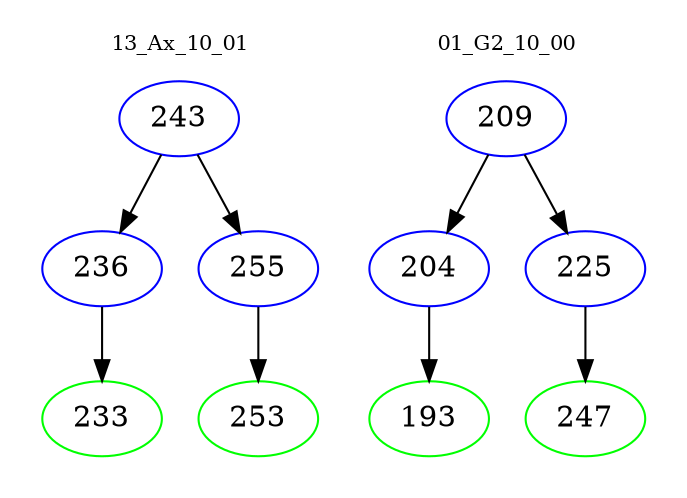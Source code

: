 digraph{
subgraph cluster_0 {
color = white
label = "13_Ax_10_01";
fontsize=10;
T0_243 [label="243", color="blue"]
T0_243 -> T0_236 [color="black"]
T0_236 [label="236", color="blue"]
T0_236 -> T0_233 [color="black"]
T0_233 [label="233", color="green"]
T0_243 -> T0_255 [color="black"]
T0_255 [label="255", color="blue"]
T0_255 -> T0_253 [color="black"]
T0_253 [label="253", color="green"]
}
subgraph cluster_1 {
color = white
label = "01_G2_10_00";
fontsize=10;
T1_209 [label="209", color="blue"]
T1_209 -> T1_204 [color="black"]
T1_204 [label="204", color="blue"]
T1_204 -> T1_193 [color="black"]
T1_193 [label="193", color="green"]
T1_209 -> T1_225 [color="black"]
T1_225 [label="225", color="blue"]
T1_225 -> T1_247 [color="black"]
T1_247 [label="247", color="green"]
}
}
